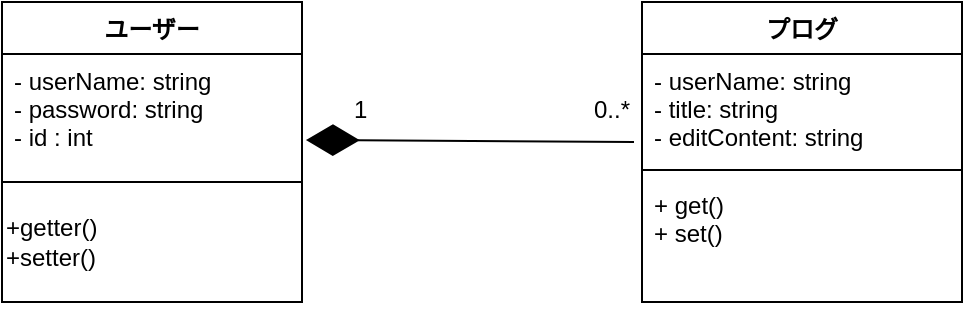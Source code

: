 <mxfile version="18.0.7" type="github">
  <diagram id="VAjCkjy1hzf8u-Qn_fSX" name="Page-1">
    <mxGraphModel dx="937" dy="605" grid="1" gridSize="10" guides="1" tooltips="1" connect="1" arrows="1" fold="1" page="1" pageScale="1" pageWidth="827" pageHeight="1169" math="0" shadow="0">
      <root>
        <mxCell id="0" />
        <mxCell id="1" parent="0" />
        <mxCell id="vXiyHlhsnAJdgpeglbU9-9" value="" style="endArrow=diamondThin;endFill=1;endSize=24;html=1;rounded=0;entryX=1.013;entryY=0.672;entryDx=0;entryDy=0;entryPerimeter=0;exitX=-0.025;exitY=0.815;exitDx=0;exitDy=0;exitPerimeter=0;" parent="1" source="vXiyHlhsnAJdgpeglbU9-29" target="vXiyHlhsnAJdgpeglbU9-19" edge="1">
          <mxGeometry width="160" relative="1" as="geometry">
            <mxPoint x="310" y="530" as="sourcePoint" />
            <mxPoint x="480" y="530.5" as="targetPoint" />
          </mxGeometry>
        </mxCell>
        <mxCell id="vXiyHlhsnAJdgpeglbU9-18" value="ユーザー" style="swimlane;fontStyle=1;align=center;verticalAlign=top;childLayout=stackLayout;horizontal=1;startSize=26;horizontalStack=0;resizeParent=1;resizeParentMax=0;resizeLast=0;collapsible=1;marginBottom=0;" parent="1" vertex="1">
          <mxGeometry x="80" y="390" width="150" height="90" as="geometry" />
        </mxCell>
        <mxCell id="vXiyHlhsnAJdgpeglbU9-19" value="- userName: string&#xa;- password: string&#xa;- id : int&#xa;" style="text;strokeColor=none;fillColor=none;align=left;verticalAlign=top;spacingLeft=4;spacingRight=4;overflow=hidden;rotatable=0;points=[[0,0.5],[1,0.5]];portConstraint=eastwest;" parent="vXiyHlhsnAJdgpeglbU9-18" vertex="1">
          <mxGeometry y="26" width="150" height="64" as="geometry" />
        </mxCell>
        <mxCell id="vXiyHlhsnAJdgpeglbU9-23" value="+getter()&lt;br&gt;+setter()" style="html=1;align=left;" parent="1" vertex="1">
          <mxGeometry x="80" y="480" width="150" height="60" as="geometry" />
        </mxCell>
        <mxCell id="vXiyHlhsnAJdgpeglbU9-28" value="プログ" style="swimlane;fontStyle=1;align=center;verticalAlign=top;childLayout=stackLayout;horizontal=1;startSize=26;horizontalStack=0;resizeParent=1;resizeParentMax=0;resizeLast=0;collapsible=1;marginBottom=0;" parent="1" vertex="1">
          <mxGeometry x="400" y="390" width="160" height="150" as="geometry" />
        </mxCell>
        <mxCell id="vXiyHlhsnAJdgpeglbU9-29" value="- userName: string&#xa;- title: string&#xa;- editContent: string &#xa;" style="text;strokeColor=none;fillColor=none;align=left;verticalAlign=top;spacingLeft=4;spacingRight=4;overflow=hidden;rotatable=0;points=[[0,0.5],[1,0.5]];portConstraint=eastwest;" parent="vXiyHlhsnAJdgpeglbU9-28" vertex="1">
          <mxGeometry y="26" width="160" height="54" as="geometry" />
        </mxCell>
        <mxCell id="vXiyHlhsnAJdgpeglbU9-30" value="" style="line;strokeWidth=1;fillColor=none;align=left;verticalAlign=middle;spacingTop=-1;spacingLeft=3;spacingRight=3;rotatable=0;labelPosition=right;points=[];portConstraint=eastwest;" parent="vXiyHlhsnAJdgpeglbU9-28" vertex="1">
          <mxGeometry y="80" width="160" height="8" as="geometry" />
        </mxCell>
        <mxCell id="vXiyHlhsnAJdgpeglbU9-31" value="+ get()&#xa;+ set()&#xa;" style="text;strokeColor=none;fillColor=none;align=left;verticalAlign=top;spacingLeft=4;spacingRight=4;overflow=hidden;rotatable=0;points=[[0,0.5],[1,0.5]];portConstraint=eastwest;" parent="vXiyHlhsnAJdgpeglbU9-28" vertex="1">
          <mxGeometry y="88" width="160" height="62" as="geometry" />
        </mxCell>
        <mxCell id="vXiyHlhsnAJdgpeglbU9-33" value="1&#xa;" style="text;strokeColor=none;fillColor=none;align=left;verticalAlign=top;spacingLeft=4;spacingRight=4;overflow=hidden;rotatable=0;points=[[0,0.5],[1,0.5]];portConstraint=eastwest;" parent="1" vertex="1">
          <mxGeometry x="250" y="430" width="100" height="26" as="geometry" />
        </mxCell>
        <mxCell id="vXiyHlhsnAJdgpeglbU9-36" value="0..*" style="text;strokeColor=none;fillColor=none;align=right;verticalAlign=top;spacingLeft=4;spacingRight=4;overflow=hidden;rotatable=0;points=[[0,0.5],[1,0.5]];portConstraint=eastwest;" parent="1" vertex="1">
          <mxGeometry x="300" y="430" width="100" height="26" as="geometry" />
        </mxCell>
      </root>
    </mxGraphModel>
  </diagram>
</mxfile>
